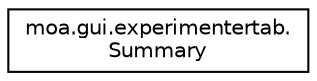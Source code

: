 digraph "Graphical Class Hierarchy"
{
 // LATEX_PDF_SIZE
  edge [fontname="Helvetica",fontsize="10",labelfontname="Helvetica",labelfontsize="10"];
  node [fontname="Helvetica",fontsize="10",shape=record];
  rankdir="LR";
  Node0 [label="moa.gui.experimentertab.\lSummary",height=0.2,width=0.4,color="black", fillcolor="white", style="filled",URL="$classmoa_1_1gui_1_1experimentertab_1_1_summary.html",tooltip=" "];
}

